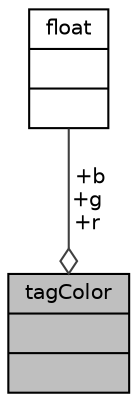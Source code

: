 digraph "tagColor"
{
 // LATEX_PDF_SIZE
  edge [fontname="Helvetica",fontsize="10",labelfontname="Helvetica",labelfontsize="10"];
  node [fontname="Helvetica",fontsize="10",shape=record];
  Node1 [label="{tagColor\n||}",height=0.2,width=0.4,color="black", fillcolor="grey75", style="filled", fontcolor="black",tooltip="Defines an rgb color that can be associated with a Vector"];
  Node2 -> Node1 [color="grey25",fontsize="10",style="solid",label=" +b\n+g\n+r" ,arrowhead="odiamond",fontname="Helvetica"];
  Node2 [label="{float\n||}",height=0.2,width=0.4,color="black", fillcolor="white", style="filled",tooltip=" "];
}
